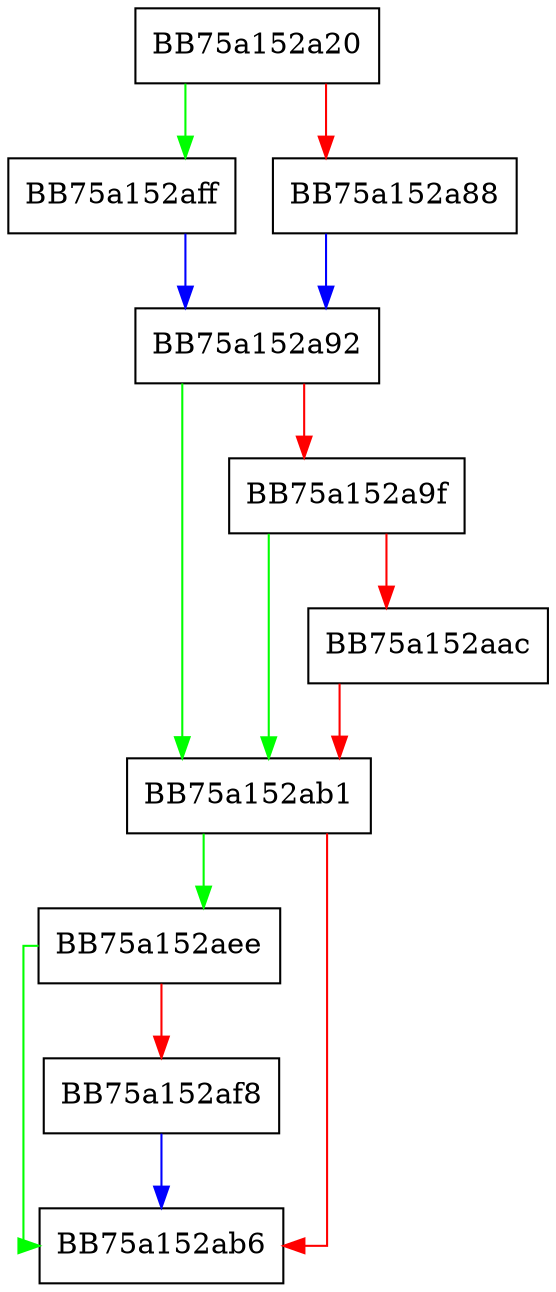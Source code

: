 digraph BMInternalInfo {
  node [shape="box"];
  graph [splines=ortho];
  BB75a152a20 -> BB75a152aff [color="green"];
  BB75a152a20 -> BB75a152a88 [color="red"];
  BB75a152a88 -> BB75a152a92 [color="blue"];
  BB75a152a92 -> BB75a152ab1 [color="green"];
  BB75a152a92 -> BB75a152a9f [color="red"];
  BB75a152a9f -> BB75a152ab1 [color="green"];
  BB75a152a9f -> BB75a152aac [color="red"];
  BB75a152aac -> BB75a152ab1 [color="red"];
  BB75a152ab1 -> BB75a152aee [color="green"];
  BB75a152ab1 -> BB75a152ab6 [color="red"];
  BB75a152aee -> BB75a152ab6 [color="green"];
  BB75a152aee -> BB75a152af8 [color="red"];
  BB75a152af8 -> BB75a152ab6 [color="blue"];
  BB75a152aff -> BB75a152a92 [color="blue"];
}